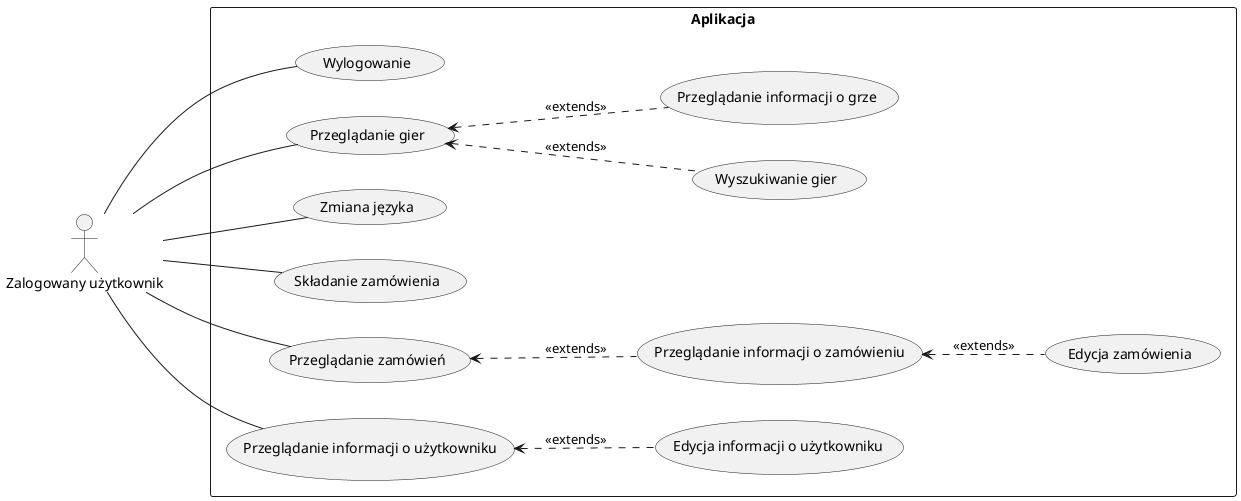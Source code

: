 @startuml

left to right direction

actor "Zalogowany użytkownik" as User

rectangle "Aplikacja" {
    usecase "Wylogowanie" as UC2
    usecase "Przeglądanie gier" as UC5
    usecase "Wyszukiwanie gier" as UC6
    usecase "Przeglądanie informacji o grze" as UC7
    usecase "Zmiana języka" as UC8
    usecase "Składanie zamówienia" as UC9
    usecase "Przeglądanie zamówień" as UC10
    usecase "Przeglądanie informacji o zamówieniu" as UC11
    usecase "Edycja zamówienia" as UC12
    usecase "Przeglądanie informacji o użytkowniku" as UC13
    usecase "Edycja informacji o użytkowniku" as UC14

    User -- UC2
    User -- UC5
    User -- UC8
    User -- UC9
    User -- UC10
    User -- UC13

    UC5 <.. UC6 : <<extends>>
    UC5 <.. UC7 : <<extends>>

    UC10 <.. UC11 : <<extends>>
    UC11 <.. UC12 : <<extends>>

    UC13 <.. UC14 : <<extends>>
}

@enduml
